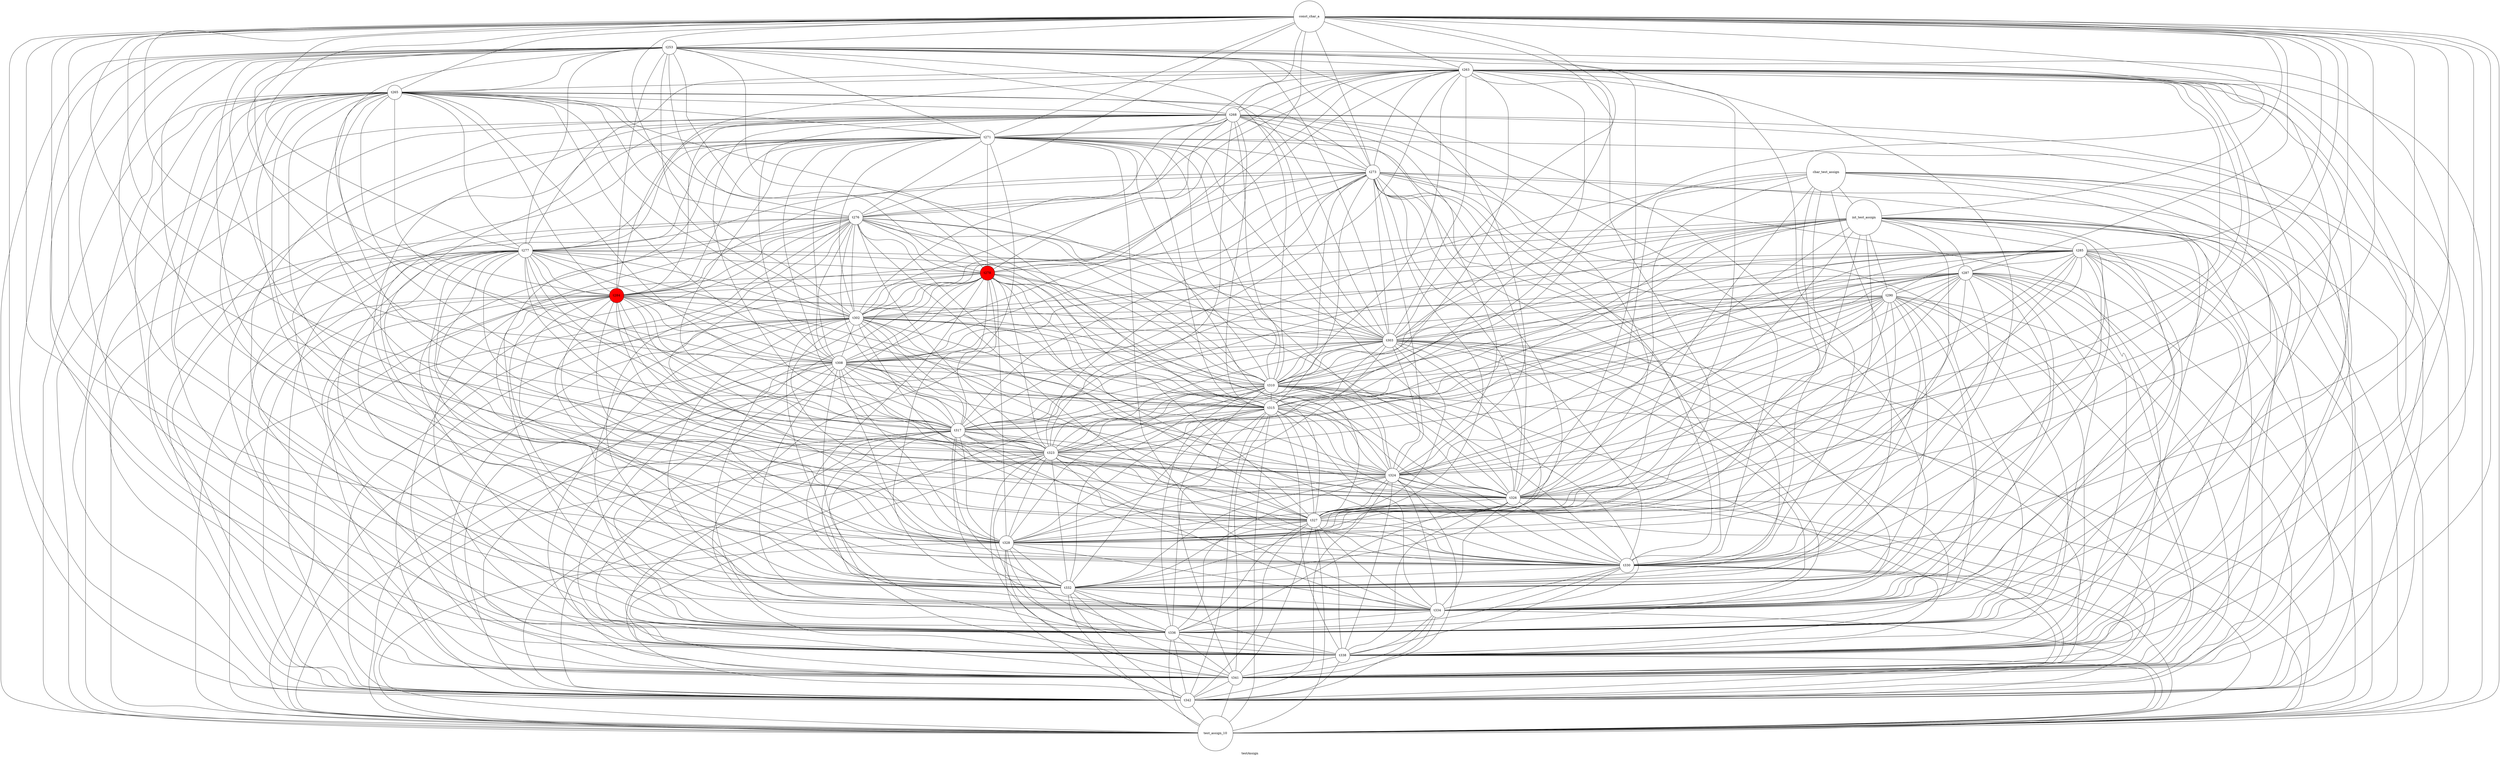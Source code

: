 graph testAssign{
label =testAssign
t253[label="t253", shape=circle, style=filled, fillcolor=White]
t263[label="t263", shape=circle, style=filled, fillcolor=White]
t265[label="t265", shape=circle, style=filled, fillcolor=White]
t268[label="t268", shape=circle, style=filled, fillcolor=White]
t271[label="t271", shape=circle, style=filled, fillcolor=White]
t273[label="t273", shape=circle, style=filled, fillcolor=White]
t276[label="t276", shape=circle, style=filled, fillcolor=White]
t277[label="t277", shape=circle, style=filled, fillcolor=White]
t278[label="t278", shape=circle, style=filled, fillcolor=Red]
t284[label="t284", shape=circle, style=filled, fillcolor=Red]
t285[label="t285", shape=circle, style=filled, fillcolor=White]
t287[label="t287", shape=circle, style=filled, fillcolor=White]
t290[label="t290", shape=circle, style=filled, fillcolor=White]
t302[label="t302", shape=circle, style=filled, fillcolor=White]
t303[label="t303", shape=circle, style=filled, fillcolor=White]
t308[label="t308", shape=circle, style=filled, fillcolor=White]
t310[label="t310", shape=circle, style=filled, fillcolor=White]
t315[label="t315", shape=circle, style=filled, fillcolor=White]
t317[label="t317", shape=circle, style=filled, fillcolor=White]
t323[label="t323", shape=circle, style=filled, fillcolor=White]
t324[label="t324", shape=circle, style=filled, fillcolor=White]
t326[label="t326", shape=circle, style=filled, fillcolor=White]
t327[label="t327", shape=circle, style=filled, fillcolor=White]
t328[label="t328", shape=circle, style=filled, fillcolor=White]
t330[label="t330", shape=circle, style=filled, fillcolor=White]
t332[label="t332", shape=circle, style=filled, fillcolor=White]
t334[label="t334", shape=circle, style=filled, fillcolor=White]
t336[label="t336", shape=circle, style=filled, fillcolor=White]
t338[label="t338", shape=circle, style=filled, fillcolor=White]
t341[label="t341", shape=circle, style=filled, fillcolor=White]
t342[label="t342", shape=circle, style=filled, fillcolor=White]
char_test_assign[label="char_test_assign", shape=circle, style=filled, fillcolor=White]
const_char_a[label="const_char_a", shape=circle, style=filled, fillcolor=White]
int_test_assign[label="int_test_assign", shape=circle, style=filled, fillcolor=White]
test_assign_10[label="test_assign_10", shape=circle, style=filled, fillcolor=White]
char_test_assign--int_test_assign
char_test_assign--t317
char_test_assign--t323
char_test_assign--t324
char_test_assign--t326
char_test_assign--t327
char_test_assign--t328
char_test_assign--t330
char_test_assign--t332
char_test_assign--t334
char_test_assign--t336
char_test_assign--t338
char_test_assign--t341
char_test_assign--t342
const_char_a--int_test_assign
const_char_a--t253
const_char_a--t263
const_char_a--t265
const_char_a--t268
const_char_a--t271
const_char_a--t273
const_char_a--t276
const_char_a--t277
const_char_a--t278
const_char_a--t284
const_char_a--t285
const_char_a--t287
const_char_a--t302
const_char_a--t303
const_char_a--t308
const_char_a--t310
const_char_a--t315
const_char_a--t317
const_char_a--t323
const_char_a--t324
const_char_a--t326
const_char_a--t327
const_char_a--t328
const_char_a--t330
const_char_a--t332
const_char_a--t334
const_char_a--t336
const_char_a--t338
const_char_a--t341
const_char_a--t342
const_char_a--test_assign_10
int_test_assign--t284
int_test_assign--t285
int_test_assign--t287
int_test_assign--t290
int_test_assign--t302
int_test_assign--t303
int_test_assign--t308
int_test_assign--t310
int_test_assign--t315
int_test_assign--t317
int_test_assign--t323
int_test_assign--t324
int_test_assign--t326
int_test_assign--t327
int_test_assign--t328
int_test_assign--t330
int_test_assign--t332
int_test_assign--t334
int_test_assign--t336
int_test_assign--t338
int_test_assign--t341
int_test_assign--t342
int_test_assign--test_assign_10
t253--t263
t253--t265
t253--t268
t253--t271
t253--t273
t253--t276
t253--t277
t253--t278
t253--t284
t253--t302
t253--t303
t253--t308
t253--t310
t253--t315
t253--t317
t253--t323
t253--t324
t253--t326
t253--t327
t253--t328
t253--t330
t253--t332
t253--t334
t253--t336
t253--t338
t253--t341
t253--t342
t253--test_assign_10
t263--t265
t263--t268
t263--t271
t263--t273
t263--t276
t263--t277
t263--t278
t263--t284
t263--t302
t263--t303
t263--t308
t263--t310
t263--t315
t263--t317
t263--t323
t263--t324
t263--t326
t263--t327
t263--t328
t263--t330
t263--t332
t263--t334
t263--t336
t263--t338
t263--t341
t263--t342
t263--test_assign_10
t265--t268
t265--t271
t265--t273
t265--t276
t265--t277
t265--t278
t265--t284
t265--t302
t265--t303
t265--t308
t265--t310
t265--t315
t265--t317
t265--t323
t265--t324
t265--t326
t265--t327
t265--t328
t265--t330
t265--t332
t265--t334
t265--t336
t265--t338
t265--t341
t265--t342
t265--test_assign_10
t268--t271
t268--t273
t268--t276
t268--t277
t268--t278
t268--t284
t268--t302
t268--t303
t268--t308
t268--t310
t268--t315
t268--t317
t268--t323
t268--t324
t268--t326
t268--t327
t268--t328
t268--t330
t268--t332
t268--t334
t268--t336
t268--t338
t268--t341
t268--t342
t268--test_assign_10
t271--t273
t271--t276
t271--t277
t271--t278
t271--t284
t271--t302
t271--t303
t271--t308
t271--t310
t271--t315
t271--t317
t271--t323
t271--t324
t271--t326
t271--t327
t271--t328
t271--t330
t271--t332
t271--t334
t271--t336
t271--t338
t271--t341
t271--t342
t271--test_assign_10
t273--t276
t273--t277
t273--t278
t273--t284
t273--t302
t273--t303
t273--t308
t273--t310
t273--t315
t273--t317
t273--t323
t273--t324
t273--t326
t273--t327
t273--t328
t273--t330
t273--t332
t273--t334
t273--t336
t273--t338
t273--t341
t273--t342
t273--test_assign_10
t276--t277
t276--t278
t276--t284
t276--t302
t276--t303
t276--t308
t276--t310
t276--t315
t276--t317
t276--t323
t276--t324
t276--t326
t276--t327
t276--t328
t276--t330
t276--t332
t276--t334
t276--t336
t276--t338
t276--t341
t276--t342
t276--test_assign_10
t277--t278
t277--t284
t277--t302
t277--t303
t277--t308
t277--t310
t277--t315
t277--t317
t277--t323
t277--t324
t277--t326
t277--t327
t277--t328
t277--t330
t277--t332
t277--t334
t277--t336
t277--t338
t277--t341
t277--t342
t277--test_assign_10
t278--t284
t278--t302
t278--t303
t278--t308
t278--t310
t278--t315
t278--t317
t278--t323
t278--t324
t278--t326
t278--t327
t278--t328
t278--t330
t278--t332
t278--t334
t278--t336
t278--t338
t278--t341
t278--t342
t278--test_assign_10
t284--t302
t284--t303
t284--t308
t284--t310
t284--t315
t284--t317
t284--t323
t284--t324
t284--t326
t284--t327
t284--t328
t284--t330
t284--t332
t284--t334
t284--t336
t284--t338
t284--t341
t284--t342
t284--test_assign_10
t285--t287
t285--t290
t285--t302
t285--t303
t285--t308
t285--t310
t285--t315
t285--t317
t285--t323
t285--t324
t285--t326
t285--t327
t285--t328
t285--t330
t285--t332
t285--t334
t285--t336
t285--t338
t285--t341
t285--t342
t285--test_assign_10
t287--t290
t287--t302
t287--t303
t287--t308
t287--t310
t287--t315
t287--t317
t287--t323
t287--t324
t287--t326
t287--t327
t287--t328
t287--t330
t287--t332
t287--t334
t287--t336
t287--t338
t287--t341
t287--t342
t287--test_assign_10
t290--t302
t290--t303
t290--t308
t290--t310
t290--t315
t290--t317
t290--t323
t290--t324
t290--t326
t290--t327
t290--t328
t290--t330
t290--t332
t290--t334
t290--t336
t290--t338
t290--t341
t290--t342
t302--t303
t302--t308
t302--t310
t302--t315
t302--t317
t302--t323
t302--t324
t302--t326
t302--t327
t302--t328
t302--t330
t302--t332
t302--t334
t302--t336
t302--t338
t302--t341
t302--t342
t302--test_assign_10
t303--t308
t303--t310
t303--t315
t303--t317
t303--t323
t303--t324
t303--t326
t303--t327
t303--t328
t303--t330
t303--t332
t303--t334
t303--t336
t303--t338
t303--t341
t303--t342
t303--test_assign_10
t308--t310
t308--t315
t308--t317
t308--t323
t308--t324
t308--t326
t308--t327
t308--t328
t308--t330
t308--t332
t308--t334
t308--t336
t308--t338
t308--t341
t308--t342
t308--test_assign_10
t310--t315
t310--t317
t310--t323
t310--t324
t310--t326
t310--t327
t310--t328
t310--t330
t310--t332
t310--t334
t310--t336
t310--t338
t310--t341
t310--t342
t310--test_assign_10
t315--t317
t315--t323
t315--t324
t315--t326
t315--t327
t315--t328
t315--t330
t315--t332
t315--t334
t315--t336
t315--t338
t315--t341
t315--t342
t315--test_assign_10
t317--t323
t317--t324
t317--t326
t317--t327
t317--t328
t317--t330
t317--t332
t317--t334
t317--t336
t317--t338
t317--t341
t317--t342
t317--test_assign_10
t323--t324
t323--t326
t323--t327
t323--t328
t323--t330
t323--t332
t323--t334
t323--t336
t323--t338
t323--t341
t323--t342
t323--test_assign_10
t324--t326
t324--t327
t324--t328
t324--t330
t324--t332
t324--t334
t324--t336
t324--t338
t324--t341
t324--t342
t324--test_assign_10
t326--t327
t326--t328
t326--t330
t326--t332
t326--t334
t326--t336
t326--t338
t326--t341
t326--t342
t326--test_assign_10
t327--t328
t327--t330
t327--t332
t327--t334
t327--t336
t327--t338
t327--t341
t327--t342
t327--test_assign_10
t328--t330
t328--t332
t328--t334
t328--t336
t328--t338
t328--t341
t328--t342
t328--test_assign_10
t330--t332
t330--t334
t330--t336
t330--t338
t330--t341
t330--t342
t330--test_assign_10
t332--t334
t332--t336
t332--t338
t332--t341
t332--t342
t332--test_assign_10
t334--t336
t334--t338
t334--t341
t334--t342
t334--test_assign_10
t336--t338
t336--t341
t336--t342
t336--test_assign_10
t338--t341
t338--t342
t338--test_assign_10
t341--t342
t341--test_assign_10
t342--test_assign_10
}
